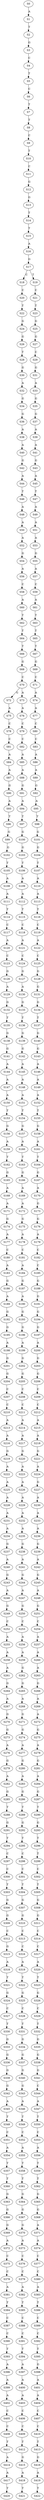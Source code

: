 strict digraph  {
	S0 -> S1 [ label = A ];
	S1 -> S2 [ label = T ];
	S2 -> S3 [ label = G ];
	S3 -> S4 [ label = C ];
	S4 -> S5 [ label = T ];
	S5 -> S6 [ label = C ];
	S6 -> S7 [ label = T ];
	S7 -> S8 [ label = T ];
	S8 -> S9 [ label = C ];
	S9 -> S10 [ label = T ];
	S10 -> S11 [ label = C ];
	S11 -> S12 [ label = G ];
	S12 -> S13 [ label = G ];
	S13 -> S14 [ label = T ];
	S14 -> S15 [ label = T ];
	S15 -> S16 [ label = A ];
	S16 -> S17 [ label = G ];
	S17 -> S18 [ label = C ];
	S17 -> S19 [ label = T ];
	S18 -> S20 [ label = C ];
	S19 -> S21 [ label = C ];
	S20 -> S22 [ label = T ];
	S21 -> S23 [ label = T ];
	S22 -> S24 [ label = G ];
	S23 -> S25 [ label = G ];
	S24 -> S26 [ label = G ];
	S25 -> S27 [ label = G ];
	S26 -> S28 [ label = T ];
	S27 -> S29 [ label = C ];
	S28 -> S30 [ label = G ];
	S29 -> S31 [ label = G ];
	S30 -> S32 [ label = A ];
	S31 -> S33 [ label = A ];
	S32 -> S34 [ label = G ];
	S33 -> S35 [ label = G ];
	S34 -> S36 [ label = G ];
	S35 -> S37 [ label = G ];
	S36 -> S38 [ label = A ];
	S37 -> S39 [ label = A ];
	S38 -> S40 [ label = A ];
	S39 -> S41 [ label = A ];
	S40 -> S42 [ label = G ];
	S41 -> S43 [ label = G ];
	S42 -> S44 [ label = A ];
	S43 -> S45 [ label = A ];
	S44 -> S46 [ label = T ];
	S45 -> S47 [ label = T ];
	S46 -> S48 [ label = A ];
	S47 -> S49 [ label = A ];
	S48 -> S50 [ label = A ];
	S49 -> S51 [ label = A ];
	S50 -> S52 [ label = A ];
	S51 -> S53 [ label = A ];
	S52 -> S54 [ label = G ];
	S53 -> S55 [ label = G ];
	S54 -> S56 [ label = A ];
	S55 -> S57 [ label = A ];
	S56 -> S58 [ label = C ];
	S57 -> S59 [ label = C ];
	S58 -> S60 [ label = A ];
	S59 -> S61 [ label = A ];
	S60 -> S62 [ label = T ];
	S61 -> S63 [ label = T ];
	S62 -> S64 [ label = T ];
	S63 -> S65 [ label = T ];
	S64 -> S66 [ label = T ];
	S65 -> S67 [ label = T ];
	S66 -> S68 [ label = G ];
	S67 -> S69 [ label = G ];
	S68 -> S70 [ label = C ];
	S69 -> S71 [ label = C ];
	S70 -> S72 [ label = G ];
	S70 -> S73 [ label = A ];
	S71 -> S74 [ label = A ];
	S72 -> S75 [ label = A ];
	S73 -> S76 [ label = A ];
	S74 -> S77 [ label = A ];
	S75 -> S78 [ label = C ];
	S76 -> S79 [ label = C ];
	S77 -> S80 [ label = C ];
	S78 -> S81 [ label = C ];
	S79 -> S82 [ label = C ];
	S80 -> S83 [ label = C ];
	S81 -> S84 [ label = A ];
	S82 -> S85 [ label = A ];
	S83 -> S86 [ label = A ];
	S84 -> S87 [ label = A ];
	S85 -> S88 [ label = A ];
	S86 -> S89 [ label = A ];
	S87 -> S90 [ label = G ];
	S88 -> S91 [ label = G ];
	S89 -> S92 [ label = G ];
	S90 -> S93 [ label = A ];
	S91 -> S94 [ label = A ];
	S92 -> S95 [ label = A ];
	S93 -> S96 [ label = T ];
	S94 -> S97 [ label = T ];
	S95 -> S98 [ label = T ];
	S96 -> S99 [ label = G ];
	S97 -> S100 [ label = G ];
	S98 -> S101 [ label = G ];
	S99 -> S102 [ label = G ];
	S100 -> S103 [ label = G ];
	S101 -> S104 [ label = G ];
	S102 -> S105 [ label = T ];
	S103 -> S106 [ label = T ];
	S104 -> S107 [ label = T ];
	S105 -> S108 [ label = A ];
	S106 -> S109 [ label = A ];
	S107 -> S110 [ label = A ];
	S108 -> S111 [ label = A ];
	S109 -> S112 [ label = A ];
	S110 -> S113 [ label = A ];
	S111 -> S114 [ label = T ];
	S112 -> S115 [ label = T ];
	S113 -> S116 [ label = T ];
	S114 -> S117 [ label = C ];
	S115 -> S118 [ label = C ];
	S116 -> S119 [ label = C ];
	S117 -> S120 [ label = A ];
	S118 -> S121 [ label = A ];
	S119 -> S122 [ label = A ];
	S120 -> S123 [ label = C ];
	S121 -> S124 [ label = C ];
	S122 -> S125 [ label = C ];
	S123 -> S126 [ label = G ];
	S124 -> S127 [ label = G ];
	S125 -> S128 [ label = G ];
	S126 -> S129 [ label = A ];
	S127 -> S130 [ label = A ];
	S128 -> S131 [ label = G ];
	S129 -> S132 [ label = G ];
	S130 -> S133 [ label = G ];
	S131 -> S134 [ label = G ];
	S132 -> S135 [ label = T ];
	S133 -> S136 [ label = T ];
	S134 -> S137 [ label = T ];
	S135 -> S138 [ label = G ];
	S136 -> S139 [ label = G ];
	S137 -> S140 [ label = G ];
	S138 -> S141 [ label = G ];
	S139 -> S142 [ label = G ];
	S140 -> S143 [ label = G ];
	S141 -> S144 [ label = A ];
	S142 -> S145 [ label = A ];
	S143 -> S146 [ label = A ];
	S144 -> S147 [ label = A ];
	S145 -> S148 [ label = A ];
	S146 -> S149 [ label = A ];
	S147 -> S150 [ label = A ];
	S148 -> S151 [ label = A ];
	S149 -> S152 [ label = A ];
	S150 -> S153 [ label = T ];
	S151 -> S154 [ label = T ];
	S152 -> S155 [ label = T ];
	S153 -> S156 [ label = G ];
	S154 -> S157 [ label = G ];
	S155 -> S158 [ label = G ];
	S156 -> S159 [ label = A ];
	S157 -> S160 [ label = A ];
	S158 -> S161 [ label = A ];
	S159 -> S162 [ label = T ];
	S160 -> S163 [ label = T ];
	S161 -> S164 [ label = T ];
	S162 -> S165 [ label = G ];
	S163 -> S166 [ label = G ];
	S164 -> S167 [ label = G ];
	S165 -> S168 [ label = A ];
	S166 -> S169 [ label = A ];
	S167 -> S170 [ label = A ];
	S168 -> S171 [ label = A ];
	S169 -> S172 [ label = A ];
	S170 -> S173 [ label = G ];
	S171 -> S174 [ label = G ];
	S172 -> S175 [ label = G ];
	S173 -> S176 [ label = G ];
	S174 -> S177 [ label = A ];
	S175 -> S178 [ label = A ];
	S176 -> S179 [ label = A ];
	S177 -> S180 [ label = C ];
	S178 -> S181 [ label = C ];
	S179 -> S182 [ label = C ];
	S180 -> S183 [ label = A ];
	S181 -> S184 [ label = A ];
	S182 -> S185 [ label = C ];
	S183 -> S186 [ label = G ];
	S184 -> S187 [ label = G ];
	S185 -> S188 [ label = G ];
	S186 -> S189 [ label = A ];
	S187 -> S190 [ label = A ];
	S188 -> S191 [ label = G ];
	S189 -> S192 [ label = G ];
	S190 -> S193 [ label = G ];
	S191 -> S194 [ label = G ];
	S192 -> S195 [ label = G ];
	S193 -> S196 [ label = G ];
	S194 -> S197 [ label = G ];
	S195 -> S198 [ label = A ];
	S196 -> S199 [ label = A ];
	S197 -> S200 [ label = A ];
	S198 -> S201 [ label = G ];
	S199 -> S202 [ label = G ];
	S200 -> S203 [ label = G ];
	S201 -> S204 [ label = G ];
	S202 -> S205 [ label = G ];
	S203 -> S206 [ label = G ];
	S204 -> S207 [ label = C ];
	S205 -> S208 [ label = C ];
	S206 -> S209 [ label = C ];
	S207 -> S210 [ label = C ];
	S208 -> S211 [ label = C ];
	S209 -> S212 [ label = C ];
	S210 -> S213 [ label = A ];
	S211 -> S214 [ label = A ];
	S212 -> S215 [ label = A ];
	S213 -> S216 [ label = A ];
	S214 -> S217 [ label = A ];
	S215 -> S218 [ label = A ];
	S216 -> S219 [ label = G ];
	S217 -> S220 [ label = G ];
	S218 -> S221 [ label = G ];
	S219 -> S222 [ label = A ];
	S220 -> S223 [ label = A ];
	S221 -> S224 [ label = A ];
	S222 -> S225 [ label = A ];
	S223 -> S226 [ label = A ];
	S224 -> S227 [ label = G ];
	S225 -> S228 [ label = A ];
	S226 -> S229 [ label = A ];
	S227 -> S230 [ label = A ];
	S228 -> S231 [ label = A ];
	S229 -> S232 [ label = A ];
	S230 -> S233 [ label = A ];
	S231 -> S234 [ label = A ];
	S232 -> S235 [ label = A ];
	S233 -> S236 [ label = A ];
	S234 -> S237 [ label = G ];
	S235 -> S238 [ label = G ];
	S236 -> S239 [ label = G ];
	S237 -> S240 [ label = A ];
	S238 -> S241 [ label = A ];
	S239 -> S242 [ label = A ];
	S240 -> S243 [ label = G ];
	S241 -> S244 [ label = G ];
	S242 -> S245 [ label = G ];
	S243 -> S246 [ label = A ];
	S244 -> S247 [ label = A ];
	S245 -> S248 [ label = A ];
	S246 -> S249 [ label = G ];
	S247 -> S250 [ label = G ];
	S248 -> S251 [ label = G ];
	S249 -> S252 [ label = C ];
	S250 -> S253 [ label = C ];
	S251 -> S254 [ label = C ];
	S252 -> S255 [ label = A ];
	S253 -> S256 [ label = A ];
	S254 -> S257 [ label = A ];
	S255 -> S258 [ label = A ];
	S256 -> S259 [ label = A ];
	S257 -> S260 [ label = A ];
	S258 -> S261 [ label = A ];
	S259 -> S262 [ label = G ];
	S260 -> S263 [ label = A ];
	S261 -> S264 [ label = G ];
	S262 -> S265 [ label = G ];
	S263 -> S266 [ label = G ];
	S264 -> S267 [ label = A ];
	S265 -> S268 [ label = A ];
	S266 -> S269 [ label = A ];
	S267 -> S270 [ label = G ];
	S268 -> S271 [ label = G ];
	S269 -> S272 [ label = A ];
	S270 -> S273 [ label = G ];
	S271 -> S274 [ label = G ];
	S272 -> S275 [ label = G ];
	S273 -> S276 [ label = A ];
	S274 -> S277 [ label = A ];
	S275 -> S278 [ label = A ];
	S276 -> S279 [ label = G ];
	S277 -> S280 [ label = G ];
	S278 -> S281 [ label = G ];
	S279 -> S282 [ label = A ];
	S280 -> S283 [ label = A ];
	S281 -> S284 [ label = A ];
	S282 -> S285 [ label = G ];
	S283 -> S286 [ label = G ];
	S284 -> S287 [ label = G ];
	S285 -> S288 [ label = T ];
	S286 -> S289 [ label = T ];
	S287 -> S290 [ label = T ];
	S288 -> S291 [ label = G ];
	S289 -> S292 [ label = G ];
	S290 -> S293 [ label = G ];
	S291 -> S294 [ label = T ];
	S292 -> S295 [ label = T ];
	S293 -> S296 [ label = T ];
	S294 -> S297 [ label = C ];
	S295 -> S298 [ label = C ];
	S296 -> S299 [ label = T ];
	S297 -> S300 [ label = C ];
	S298 -> S301 [ label = C ];
	S299 -> S302 [ label = C ];
	S300 -> S303 [ label = T ];
	S301 -> S304 [ label = T ];
	S302 -> S305 [ label = T ];
	S303 -> S306 [ label = G ];
	S304 -> S307 [ label = G ];
	S305 -> S308 [ label = G ];
	S306 -> S309 [ label = G ];
	S307 -> S310 [ label = G ];
	S308 -> S311 [ label = G ];
	S309 -> S312 [ label = C ];
	S310 -> S313 [ label = C ];
	S311 -> S314 [ label = C ];
	S312 -> S315 [ label = G ];
	S313 -> S316 [ label = C ];
	S314 -> S317 [ label = C ];
	S315 -> S318 [ label = A ];
	S316 -> S319 [ label = A ];
	S317 -> S320 [ label = A ];
	S318 -> S321 [ label = T ];
	S319 -> S322 [ label = T ];
	S320 -> S323 [ label = T ];
	S321 -> S324 [ label = G ];
	S322 -> S325 [ label = G ];
	S323 -> S326 [ label = G ];
	S324 -> S327 [ label = C ];
	S325 -> S328 [ label = C ];
	S326 -> S329 [ label = C ];
	S327 -> S330 [ label = T ];
	S328 -> S331 [ label = T ];
	S329 -> S332 [ label = T ];
	S330 -> S333 [ label = G ];
	S331 -> S334 [ label = G ];
	S332 -> S335 [ label = G ];
	S333 -> S336 [ label = G ];
	S334 -> S337 [ label = G ];
	S335 -> S338 [ label = G ];
	S336 -> S339 [ label = G ];
	S337 -> S340 [ label = G ];
	S338 -> S341 [ label = G ];
	S339 -> S342 [ label = G ];
	S340 -> S343 [ label = G ];
	S341 -> S344 [ label = C ];
	S342 -> S345 [ label = A ];
	S343 -> S346 [ label = A ];
	S344 -> S347 [ label = A ];
	S345 -> S348 [ label = T ];
	S346 -> S349 [ label = T ];
	S347 -> S350 [ label = T ];
	S348 -> S351 [ label = C ];
	S349 -> S352 [ label = C ];
	S350 -> S353 [ label = C ];
	S351 -> S354 [ label = A ];
	S352 -> S355 [ label = A ];
	S353 -> S356 [ label = A ];
	S354 -> S357 [ label = T ];
	S355 -> S358 [ label = T ];
	S356 -> S359 [ label = T ];
	S357 -> S360 [ label = T ];
	S358 -> S361 [ label = T ];
	S359 -> S362 [ label = T ];
	S360 -> S363 [ label = G ];
	S361 -> S364 [ label = G ];
	S362 -> S365 [ label = G ];
	S363 -> S366 [ label = G ];
	S364 -> S367 [ label = G ];
	S365 -> S368 [ label = G ];
	S366 -> S369 [ label = G ];
	S367 -> S370 [ label = G ];
	S368 -> S371 [ label = A ];
	S369 -> S372 [ label = A ];
	S370 -> S373 [ label = A ];
	S371 -> S374 [ label = A ];
	S372 -> S375 [ label = C ];
	S373 -> S376 [ label = C ];
	S374 -> S377 [ label = C ];
	S375 -> S378 [ label = C ];
	S376 -> S379 [ label = C ];
	S377 -> S380 [ label = C ];
	S378 -> S381 [ label = A ];
	S379 -> S382 [ label = A ];
	S380 -> S383 [ label = A ];
	S381 -> S384 [ label = T ];
	S382 -> S385 [ label = T ];
	S383 -> S386 [ label = T ];
	S384 -> S387 [ label = C ];
	S385 -> S388 [ label = C ];
	S386 -> S389 [ label = C ];
	S387 -> S390 [ label = C ];
	S388 -> S391 [ label = C ];
	S389 -> S392 [ label = C ];
	S390 -> S393 [ label = T ];
	S391 -> S394 [ label = T ];
	S392 -> S395 [ label = T ];
	S393 -> S396 [ label = A ];
	S394 -> S397 [ label = A ];
	S395 -> S398 [ label = G ];
	S396 -> S399 [ label = A ];
	S397 -> S400 [ label = A ];
	S398 -> S401 [ label = A ];
	S399 -> S402 [ label = A ];
	S400 -> S403 [ label = A ];
	S401 -> S404 [ label = A ];
	S402 -> S405 [ label = C ];
	S403 -> S406 [ label = C ];
	S404 -> S407 [ label = C ];
	S405 -> S408 [ label = C ];
	S406 -> S409 [ label = C ];
	S407 -> S410 [ label = C ];
	S408 -> S411 [ label = T ];
	S409 -> S412 [ label = T ];
	S410 -> S413 [ label = T ];
	S411 -> S414 [ label = A ];
	S412 -> S415 [ label = G ];
	S413 -> S416 [ label = G ];
	S414 -> S417 [ label = A ];
	S415 -> S418 [ label = A ];
	S416 -> S419 [ label = A ];
	S417 -> S420 [ label = T ];
	S418 -> S421 [ label = T ];
	S419 -> S422 [ label = T ];
}
